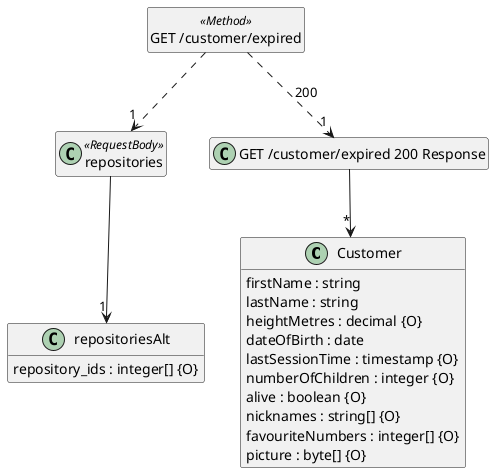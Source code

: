 @startuml
hide <<Method>> circle
hide empty methods
hide empty fields
set namespaceSeparator none

class "Customer" {
  firstName : string
  lastName : string
  heightMetres : decimal {O}
  dateOfBirth : date
  lastSessionTime : timestamp {O}
  numberOfChildren : integer {O}
  alive : boolean {O}
  nicknames : string[] {O}
  favouriteNumbers : integer[] {O}
  picture : byte[] {O}
}

class "repositories" <<RequestBody>> {
}

class "repositoriesAlt" {
  repository_ids : integer[] {O}
}

class "GET /customer/expired" <<Method>> {
}

class "GET /customer/expired 200 Response" {
}

"repositories" --> "1" "repositoriesAlt"

"GET /customer/expired 200 Response" --> "*" "Customer"

"GET /customer/expired" ..> "1" "GET /customer/expired 200 Response" : "200"

"GET /customer/expired" ..> "1" "repositories"

@enduml